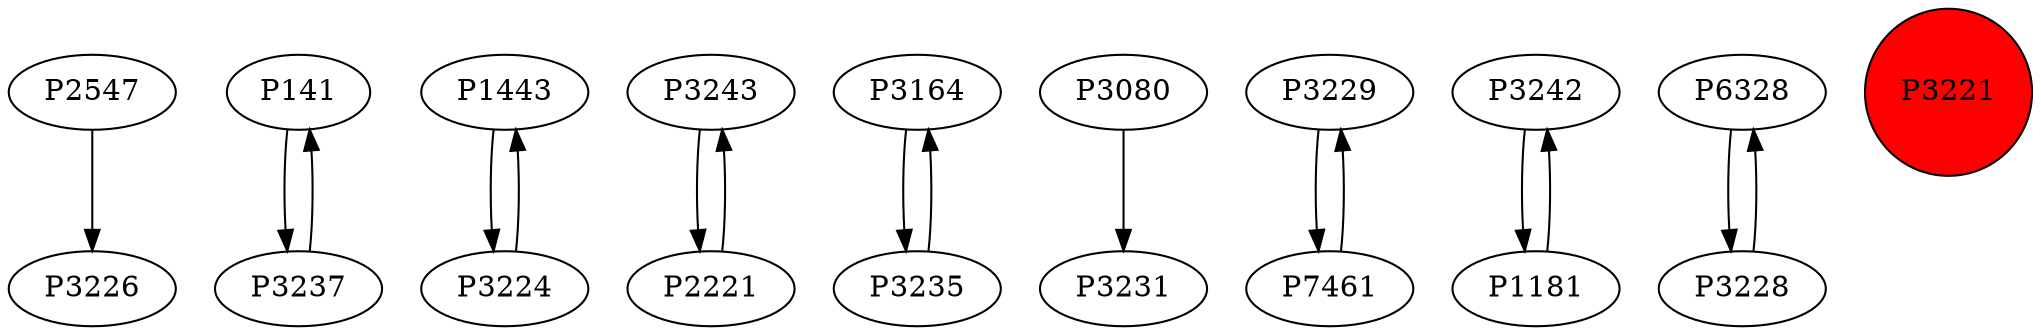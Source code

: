 digraph {
	P2547 -> P3226
	P141 -> P3237
	P1443 -> P3224
	P3237 -> P141
	P3243 -> P2221
	P3164 -> P3235
	P3080 -> P3231
	P3229 -> P7461
	P3242 -> P1181
	P7461 -> P3229
	P3224 -> P1443
	P6328 -> P3228
	P3235 -> P3164
	P2221 -> P3243
	P3228 -> P6328
	P1181 -> P3242
	P3221 [shape=circle]
	P3221 [style=filled]
	P3221 [fillcolor=red]
}